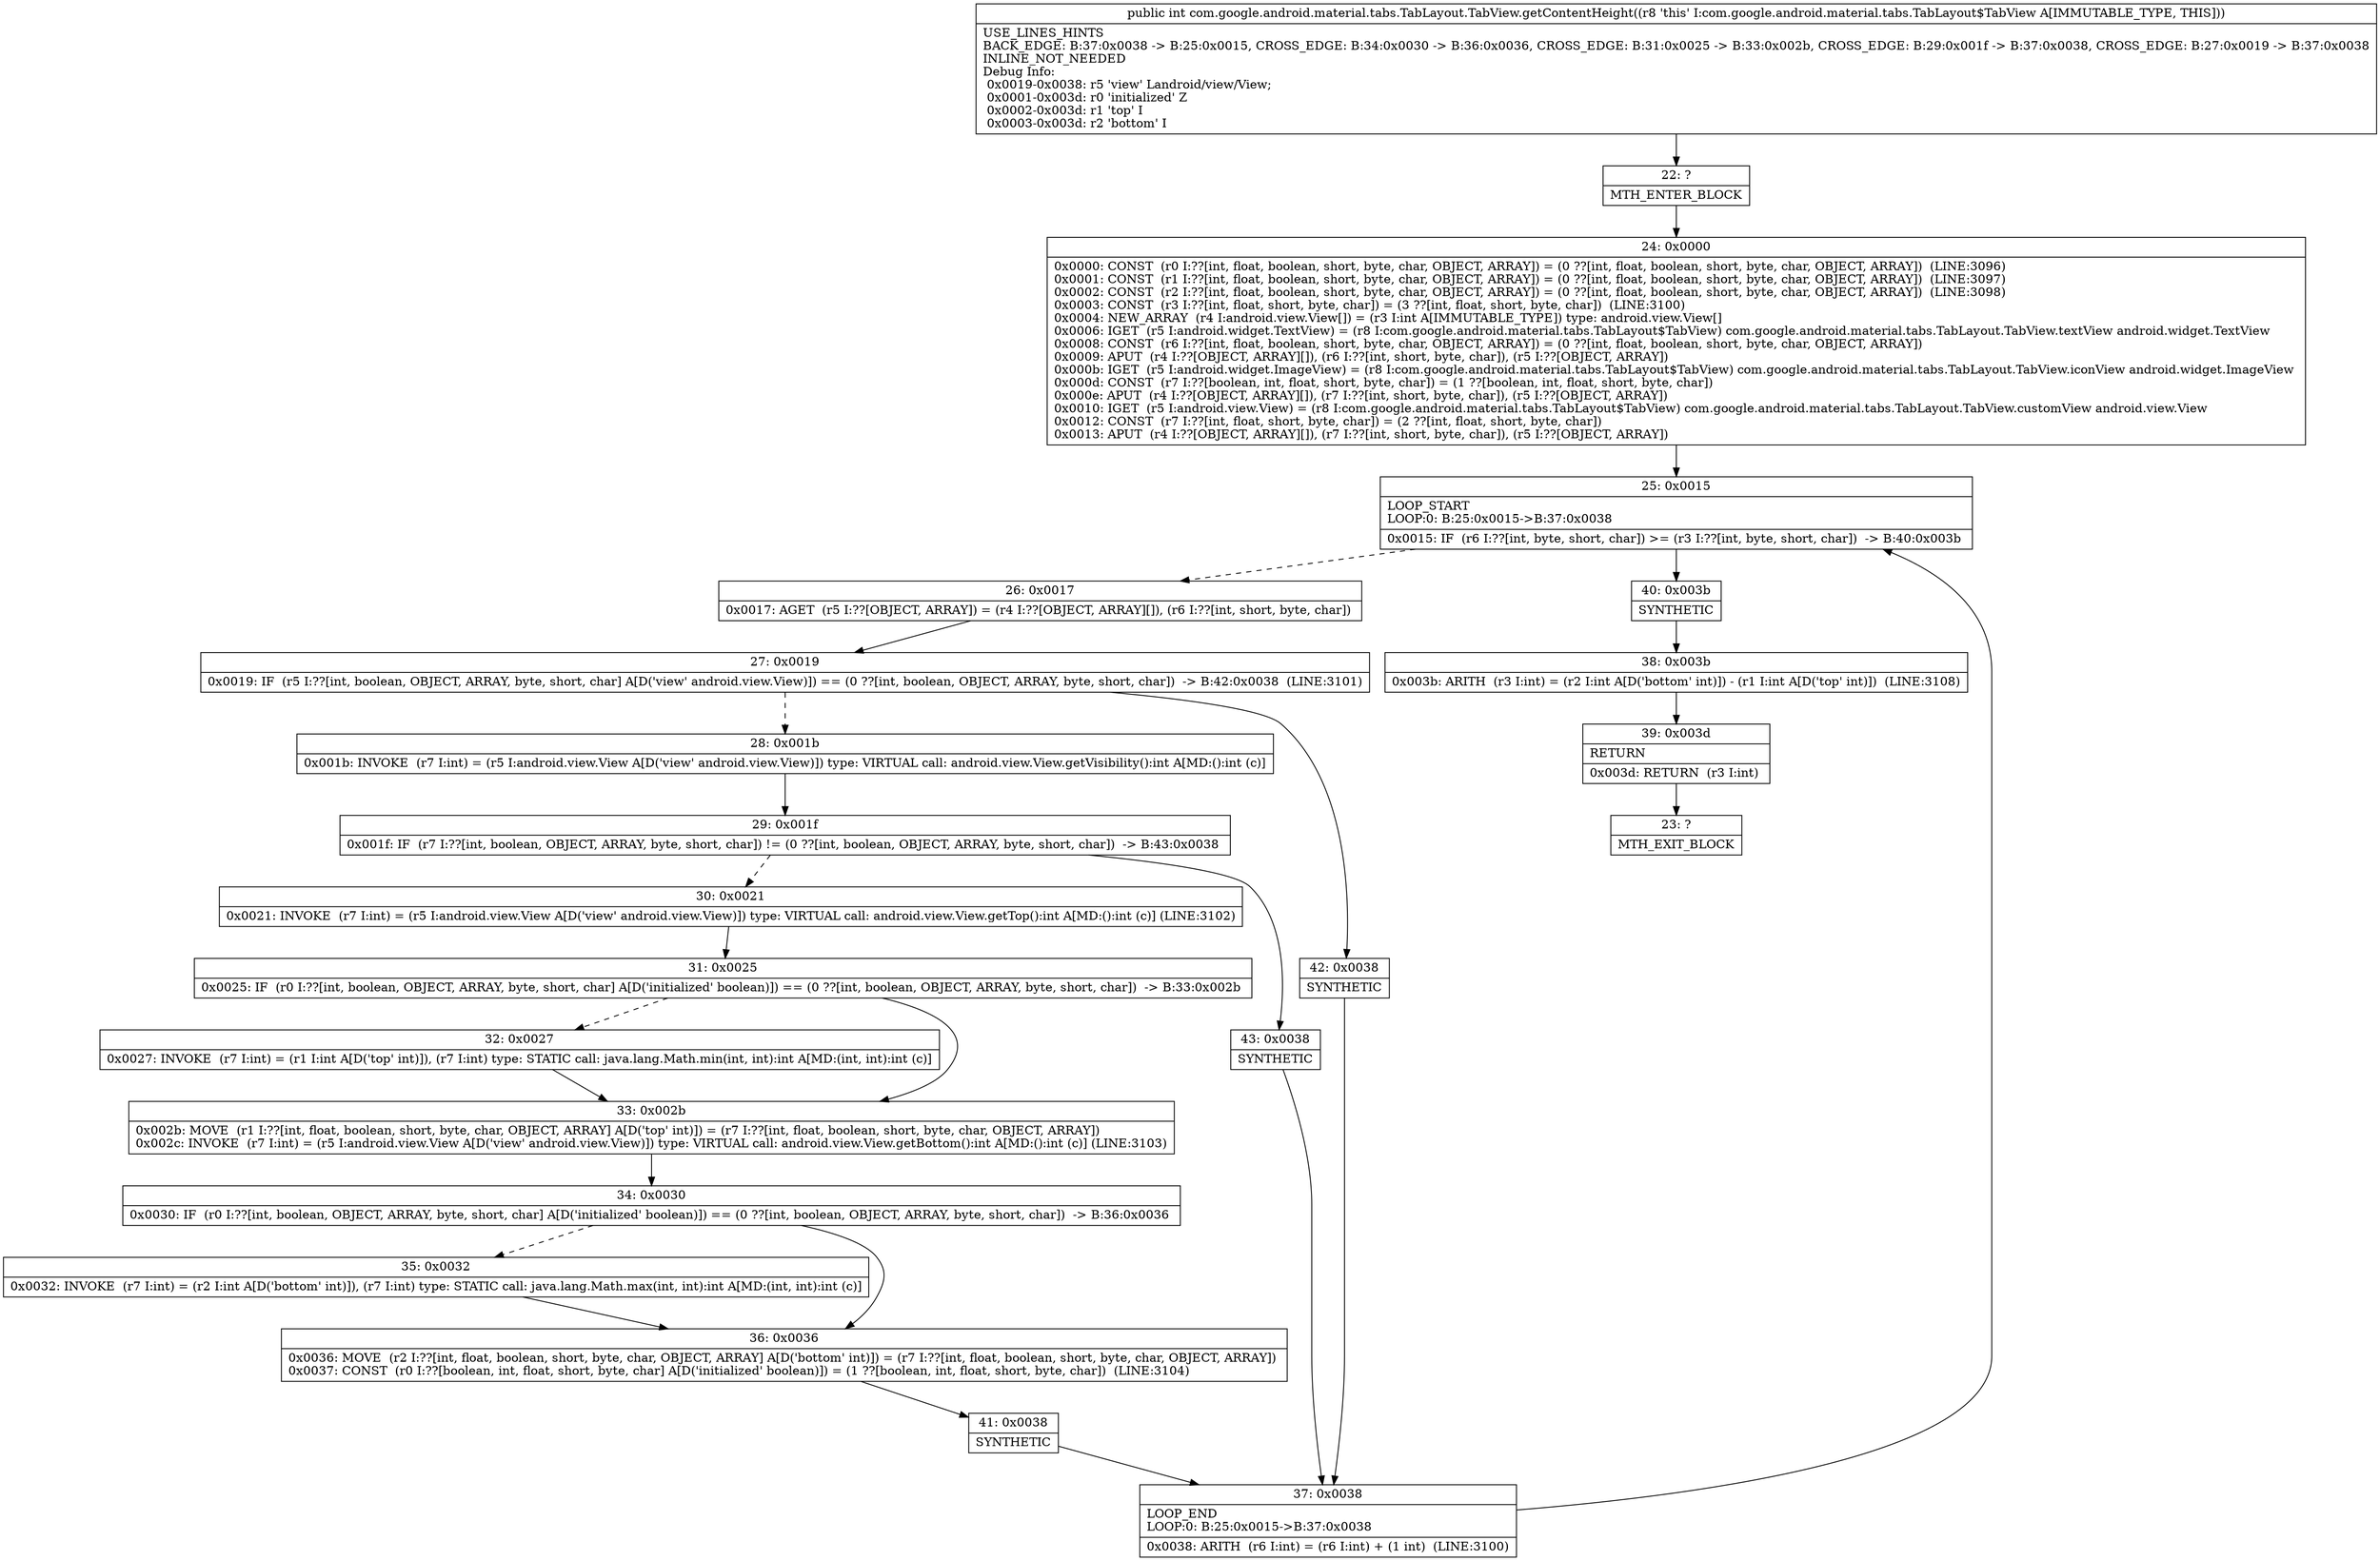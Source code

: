 digraph "CFG forcom.google.android.material.tabs.TabLayout.TabView.getContentHeight()I" {
Node_22 [shape=record,label="{22\:\ ?|MTH_ENTER_BLOCK\l}"];
Node_24 [shape=record,label="{24\:\ 0x0000|0x0000: CONST  (r0 I:??[int, float, boolean, short, byte, char, OBJECT, ARRAY]) = (0 ??[int, float, boolean, short, byte, char, OBJECT, ARRAY])  (LINE:3096)\l0x0001: CONST  (r1 I:??[int, float, boolean, short, byte, char, OBJECT, ARRAY]) = (0 ??[int, float, boolean, short, byte, char, OBJECT, ARRAY])  (LINE:3097)\l0x0002: CONST  (r2 I:??[int, float, boolean, short, byte, char, OBJECT, ARRAY]) = (0 ??[int, float, boolean, short, byte, char, OBJECT, ARRAY])  (LINE:3098)\l0x0003: CONST  (r3 I:??[int, float, short, byte, char]) = (3 ??[int, float, short, byte, char])  (LINE:3100)\l0x0004: NEW_ARRAY  (r4 I:android.view.View[]) = (r3 I:int A[IMMUTABLE_TYPE]) type: android.view.View[] \l0x0006: IGET  (r5 I:android.widget.TextView) = (r8 I:com.google.android.material.tabs.TabLayout$TabView) com.google.android.material.tabs.TabLayout.TabView.textView android.widget.TextView \l0x0008: CONST  (r6 I:??[int, float, boolean, short, byte, char, OBJECT, ARRAY]) = (0 ??[int, float, boolean, short, byte, char, OBJECT, ARRAY]) \l0x0009: APUT  (r4 I:??[OBJECT, ARRAY][]), (r6 I:??[int, short, byte, char]), (r5 I:??[OBJECT, ARRAY]) \l0x000b: IGET  (r5 I:android.widget.ImageView) = (r8 I:com.google.android.material.tabs.TabLayout$TabView) com.google.android.material.tabs.TabLayout.TabView.iconView android.widget.ImageView \l0x000d: CONST  (r7 I:??[boolean, int, float, short, byte, char]) = (1 ??[boolean, int, float, short, byte, char]) \l0x000e: APUT  (r4 I:??[OBJECT, ARRAY][]), (r7 I:??[int, short, byte, char]), (r5 I:??[OBJECT, ARRAY]) \l0x0010: IGET  (r5 I:android.view.View) = (r8 I:com.google.android.material.tabs.TabLayout$TabView) com.google.android.material.tabs.TabLayout.TabView.customView android.view.View \l0x0012: CONST  (r7 I:??[int, float, short, byte, char]) = (2 ??[int, float, short, byte, char]) \l0x0013: APUT  (r4 I:??[OBJECT, ARRAY][]), (r7 I:??[int, short, byte, char]), (r5 I:??[OBJECT, ARRAY]) \l}"];
Node_25 [shape=record,label="{25\:\ 0x0015|LOOP_START\lLOOP:0: B:25:0x0015\-\>B:37:0x0038\l|0x0015: IF  (r6 I:??[int, byte, short, char]) \>= (r3 I:??[int, byte, short, char])  \-\> B:40:0x003b \l}"];
Node_26 [shape=record,label="{26\:\ 0x0017|0x0017: AGET  (r5 I:??[OBJECT, ARRAY]) = (r4 I:??[OBJECT, ARRAY][]), (r6 I:??[int, short, byte, char]) \l}"];
Node_27 [shape=record,label="{27\:\ 0x0019|0x0019: IF  (r5 I:??[int, boolean, OBJECT, ARRAY, byte, short, char] A[D('view' android.view.View)]) == (0 ??[int, boolean, OBJECT, ARRAY, byte, short, char])  \-\> B:42:0x0038  (LINE:3101)\l}"];
Node_28 [shape=record,label="{28\:\ 0x001b|0x001b: INVOKE  (r7 I:int) = (r5 I:android.view.View A[D('view' android.view.View)]) type: VIRTUAL call: android.view.View.getVisibility():int A[MD:():int (c)]\l}"];
Node_29 [shape=record,label="{29\:\ 0x001f|0x001f: IF  (r7 I:??[int, boolean, OBJECT, ARRAY, byte, short, char]) != (0 ??[int, boolean, OBJECT, ARRAY, byte, short, char])  \-\> B:43:0x0038 \l}"];
Node_30 [shape=record,label="{30\:\ 0x0021|0x0021: INVOKE  (r7 I:int) = (r5 I:android.view.View A[D('view' android.view.View)]) type: VIRTUAL call: android.view.View.getTop():int A[MD:():int (c)] (LINE:3102)\l}"];
Node_31 [shape=record,label="{31\:\ 0x0025|0x0025: IF  (r0 I:??[int, boolean, OBJECT, ARRAY, byte, short, char] A[D('initialized' boolean)]) == (0 ??[int, boolean, OBJECT, ARRAY, byte, short, char])  \-\> B:33:0x002b \l}"];
Node_32 [shape=record,label="{32\:\ 0x0027|0x0027: INVOKE  (r7 I:int) = (r1 I:int A[D('top' int)]), (r7 I:int) type: STATIC call: java.lang.Math.min(int, int):int A[MD:(int, int):int (c)]\l}"];
Node_33 [shape=record,label="{33\:\ 0x002b|0x002b: MOVE  (r1 I:??[int, float, boolean, short, byte, char, OBJECT, ARRAY] A[D('top' int)]) = (r7 I:??[int, float, boolean, short, byte, char, OBJECT, ARRAY]) \l0x002c: INVOKE  (r7 I:int) = (r5 I:android.view.View A[D('view' android.view.View)]) type: VIRTUAL call: android.view.View.getBottom():int A[MD:():int (c)] (LINE:3103)\l}"];
Node_34 [shape=record,label="{34\:\ 0x0030|0x0030: IF  (r0 I:??[int, boolean, OBJECT, ARRAY, byte, short, char] A[D('initialized' boolean)]) == (0 ??[int, boolean, OBJECT, ARRAY, byte, short, char])  \-\> B:36:0x0036 \l}"];
Node_35 [shape=record,label="{35\:\ 0x0032|0x0032: INVOKE  (r7 I:int) = (r2 I:int A[D('bottom' int)]), (r7 I:int) type: STATIC call: java.lang.Math.max(int, int):int A[MD:(int, int):int (c)]\l}"];
Node_36 [shape=record,label="{36\:\ 0x0036|0x0036: MOVE  (r2 I:??[int, float, boolean, short, byte, char, OBJECT, ARRAY] A[D('bottom' int)]) = (r7 I:??[int, float, boolean, short, byte, char, OBJECT, ARRAY]) \l0x0037: CONST  (r0 I:??[boolean, int, float, short, byte, char] A[D('initialized' boolean)]) = (1 ??[boolean, int, float, short, byte, char])  (LINE:3104)\l}"];
Node_41 [shape=record,label="{41\:\ 0x0038|SYNTHETIC\l}"];
Node_37 [shape=record,label="{37\:\ 0x0038|LOOP_END\lLOOP:0: B:25:0x0015\-\>B:37:0x0038\l|0x0038: ARITH  (r6 I:int) = (r6 I:int) + (1 int)  (LINE:3100)\l}"];
Node_43 [shape=record,label="{43\:\ 0x0038|SYNTHETIC\l}"];
Node_42 [shape=record,label="{42\:\ 0x0038|SYNTHETIC\l}"];
Node_40 [shape=record,label="{40\:\ 0x003b|SYNTHETIC\l}"];
Node_38 [shape=record,label="{38\:\ 0x003b|0x003b: ARITH  (r3 I:int) = (r2 I:int A[D('bottom' int)]) \- (r1 I:int A[D('top' int)])  (LINE:3108)\l}"];
Node_39 [shape=record,label="{39\:\ 0x003d|RETURN\l|0x003d: RETURN  (r3 I:int) \l}"];
Node_23 [shape=record,label="{23\:\ ?|MTH_EXIT_BLOCK\l}"];
MethodNode[shape=record,label="{public int com.google.android.material.tabs.TabLayout.TabView.getContentHeight((r8 'this' I:com.google.android.material.tabs.TabLayout$TabView A[IMMUTABLE_TYPE, THIS]))  | USE_LINES_HINTS\lBACK_EDGE: B:37:0x0038 \-\> B:25:0x0015, CROSS_EDGE: B:34:0x0030 \-\> B:36:0x0036, CROSS_EDGE: B:31:0x0025 \-\> B:33:0x002b, CROSS_EDGE: B:29:0x001f \-\> B:37:0x0038, CROSS_EDGE: B:27:0x0019 \-\> B:37:0x0038\lINLINE_NOT_NEEDED\lDebug Info:\l  0x0019\-0x0038: r5 'view' Landroid\/view\/View;\l  0x0001\-0x003d: r0 'initialized' Z\l  0x0002\-0x003d: r1 'top' I\l  0x0003\-0x003d: r2 'bottom' I\l}"];
MethodNode -> Node_22;Node_22 -> Node_24;
Node_24 -> Node_25;
Node_25 -> Node_26[style=dashed];
Node_25 -> Node_40;
Node_26 -> Node_27;
Node_27 -> Node_28[style=dashed];
Node_27 -> Node_42;
Node_28 -> Node_29;
Node_29 -> Node_30[style=dashed];
Node_29 -> Node_43;
Node_30 -> Node_31;
Node_31 -> Node_32[style=dashed];
Node_31 -> Node_33;
Node_32 -> Node_33;
Node_33 -> Node_34;
Node_34 -> Node_35[style=dashed];
Node_34 -> Node_36;
Node_35 -> Node_36;
Node_36 -> Node_41;
Node_41 -> Node_37;
Node_37 -> Node_25;
Node_43 -> Node_37;
Node_42 -> Node_37;
Node_40 -> Node_38;
Node_38 -> Node_39;
Node_39 -> Node_23;
}

